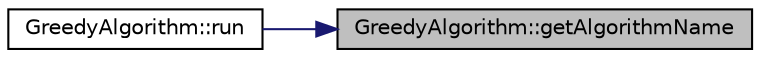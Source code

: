 digraph "GreedyAlgorithm::getAlgorithmName"
{
 // LATEX_PDF_SIZE
  edge [fontname="Helvetica",fontsize="10",labelfontname="Helvetica",labelfontsize="10"];
  node [fontname="Helvetica",fontsize="10",shape=record];
  rankdir="RL";
  Node1 [label="GreedyAlgorithm::getAlgorithmName",height=0.2,width=0.4,color="black", fillcolor="grey75", style="filled", fontcolor="black",tooltip="Devuelve el nombre del algoritmo."];
  Node1 -> Node2 [dir="back",color="midnightblue",fontsize="10",style="solid",fontname="Helvetica"];
  Node2 [label="GreedyAlgorithm::run",height=0.2,width=0.4,color="black", fillcolor="white", style="filled",URL="$class_greedy_algorithm.html#a8ef295f33ddb4136ebe0cf39e642f61f",tooltip="Se va a encargar de ejecutar el algoritmo greedy, para ello se van a hacer iteraciones hasta que las ..."];
}
